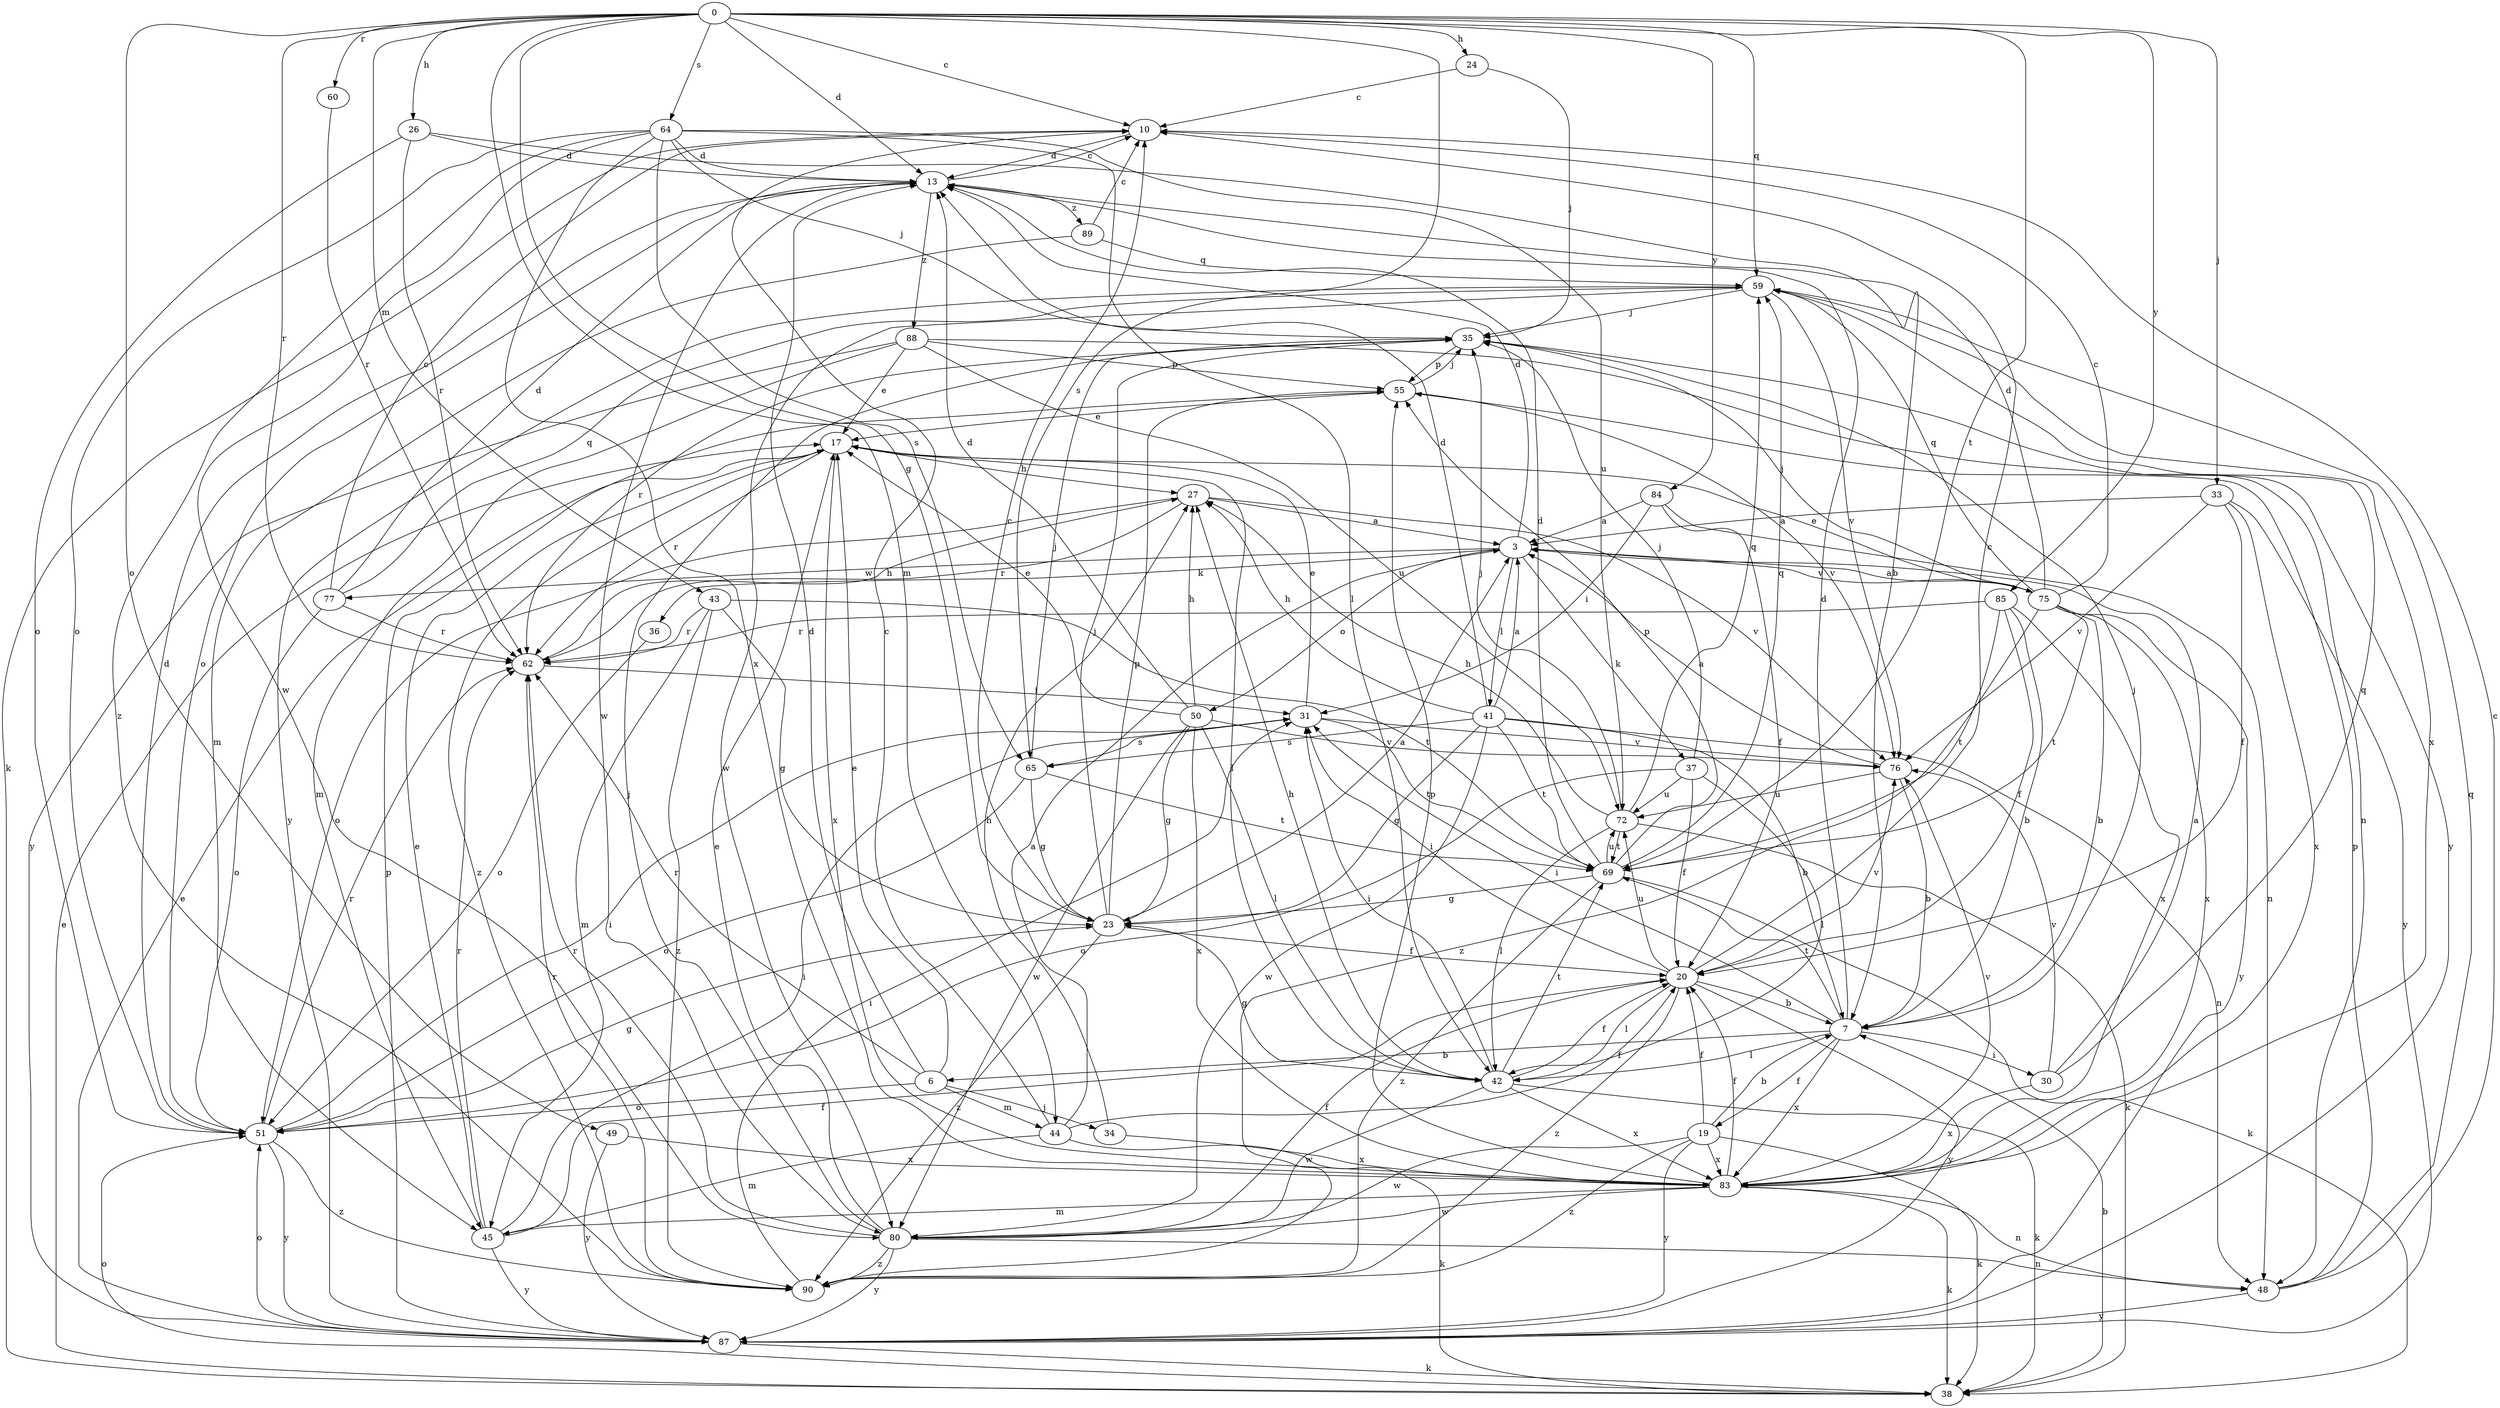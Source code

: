 strict digraph  {
0;
3;
6;
7;
10;
13;
17;
19;
20;
23;
24;
26;
27;
30;
31;
33;
34;
35;
36;
37;
38;
41;
42;
43;
44;
45;
48;
49;
50;
51;
55;
59;
60;
62;
64;
65;
69;
72;
75;
76;
77;
80;
83;
84;
85;
87;
88;
89;
90;
0 -> 10  [label=c];
0 -> 13  [label=d];
0 -> 23  [label=g];
0 -> 24  [label=h];
0 -> 26  [label=h];
0 -> 33  [label=j];
0 -> 43  [label=m];
0 -> 44  [label=m];
0 -> 49  [label=o];
0 -> 59  [label=q];
0 -> 60  [label=r];
0 -> 62  [label=r];
0 -> 64  [label=s];
0 -> 65  [label=s];
0 -> 69  [label=t];
0 -> 84  [label=y];
0 -> 85  [label=y];
3 -> 13  [label=d];
3 -> 36  [label=k];
3 -> 37  [label=k];
3 -> 41  [label=l];
3 -> 50  [label=o];
3 -> 75  [label=v];
3 -> 77  [label=w];
6 -> 13  [label=d];
6 -> 17  [label=e];
6 -> 34  [label=j];
6 -> 44  [label=m];
6 -> 51  [label=o];
6 -> 62  [label=r];
7 -> 6  [label=b];
7 -> 13  [label=d];
7 -> 19  [label=f];
7 -> 30  [label=i];
7 -> 31  [label=i];
7 -> 35  [label=j];
7 -> 42  [label=l];
7 -> 69  [label=t];
7 -> 83  [label=x];
10 -> 13  [label=d];
10 -> 38  [label=k];
13 -> 10  [label=c];
13 -> 51  [label=o];
13 -> 80  [label=w];
13 -> 88  [label=z];
13 -> 89  [label=z];
17 -> 27  [label=h];
17 -> 42  [label=l];
17 -> 62  [label=r];
17 -> 83  [label=x];
17 -> 90  [label=z];
19 -> 7  [label=b];
19 -> 20  [label=f];
19 -> 38  [label=k];
19 -> 80  [label=w];
19 -> 83  [label=x];
19 -> 87  [label=y];
19 -> 90  [label=z];
20 -> 7  [label=b];
20 -> 10  [label=c];
20 -> 31  [label=i];
20 -> 42  [label=l];
20 -> 72  [label=u];
20 -> 76  [label=v];
20 -> 87  [label=y];
20 -> 90  [label=z];
23 -> 3  [label=a];
23 -> 10  [label=c];
23 -> 20  [label=f];
23 -> 35  [label=j];
23 -> 55  [label=p];
23 -> 90  [label=z];
24 -> 10  [label=c];
24 -> 35  [label=j];
26 -> 7  [label=b];
26 -> 13  [label=d];
26 -> 51  [label=o];
26 -> 62  [label=r];
27 -> 3  [label=a];
27 -> 51  [label=o];
27 -> 62  [label=r];
27 -> 76  [label=v];
30 -> 3  [label=a];
30 -> 59  [label=q];
30 -> 76  [label=v];
30 -> 83  [label=x];
31 -> 17  [label=e];
31 -> 65  [label=s];
31 -> 69  [label=t];
31 -> 76  [label=v];
33 -> 3  [label=a];
33 -> 20  [label=f];
33 -> 76  [label=v];
33 -> 83  [label=x];
33 -> 87  [label=y];
34 -> 27  [label=h];
34 -> 83  [label=x];
35 -> 55  [label=p];
35 -> 62  [label=r];
35 -> 87  [label=y];
36 -> 51  [label=o];
37 -> 20  [label=f];
37 -> 35  [label=j];
37 -> 42  [label=l];
37 -> 51  [label=o];
37 -> 72  [label=u];
38 -> 7  [label=b];
38 -> 17  [label=e];
38 -> 51  [label=o];
41 -> 3  [label=a];
41 -> 7  [label=b];
41 -> 13  [label=d];
41 -> 23  [label=g];
41 -> 27  [label=h];
41 -> 48  [label=n];
41 -> 65  [label=s];
41 -> 69  [label=t];
41 -> 80  [label=w];
42 -> 20  [label=f];
42 -> 23  [label=g];
42 -> 27  [label=h];
42 -> 31  [label=i];
42 -> 38  [label=k];
42 -> 69  [label=t];
42 -> 80  [label=w];
42 -> 83  [label=x];
43 -> 23  [label=g];
43 -> 45  [label=m];
43 -> 62  [label=r];
43 -> 69  [label=t];
43 -> 90  [label=z];
44 -> 3  [label=a];
44 -> 10  [label=c];
44 -> 20  [label=f];
44 -> 38  [label=k];
44 -> 45  [label=m];
45 -> 17  [label=e];
45 -> 20  [label=f];
45 -> 31  [label=i];
45 -> 62  [label=r];
45 -> 87  [label=y];
48 -> 10  [label=c];
48 -> 55  [label=p];
48 -> 59  [label=q];
48 -> 87  [label=y];
49 -> 83  [label=x];
49 -> 87  [label=y];
50 -> 13  [label=d];
50 -> 17  [label=e];
50 -> 23  [label=g];
50 -> 27  [label=h];
50 -> 42  [label=l];
50 -> 76  [label=v];
50 -> 80  [label=w];
50 -> 83  [label=x];
51 -> 13  [label=d];
51 -> 23  [label=g];
51 -> 31  [label=i];
51 -> 62  [label=r];
51 -> 87  [label=y];
51 -> 90  [label=z];
55 -> 17  [label=e];
55 -> 35  [label=j];
55 -> 76  [label=v];
59 -> 35  [label=j];
59 -> 76  [label=v];
59 -> 80  [label=w];
59 -> 83  [label=x];
59 -> 87  [label=y];
60 -> 62  [label=r];
62 -> 27  [label=h];
62 -> 31  [label=i];
64 -> 13  [label=d];
64 -> 35  [label=j];
64 -> 42  [label=l];
64 -> 51  [label=o];
64 -> 65  [label=s];
64 -> 72  [label=u];
64 -> 80  [label=w];
64 -> 83  [label=x];
64 -> 90  [label=z];
65 -> 23  [label=g];
65 -> 35  [label=j];
65 -> 51  [label=o];
65 -> 69  [label=t];
69 -> 13  [label=d];
69 -> 23  [label=g];
69 -> 38  [label=k];
69 -> 55  [label=p];
69 -> 59  [label=q];
69 -> 72  [label=u];
69 -> 90  [label=z];
72 -> 27  [label=h];
72 -> 35  [label=j];
72 -> 38  [label=k];
72 -> 42  [label=l];
72 -> 59  [label=q];
72 -> 69  [label=t];
75 -> 3  [label=a];
75 -> 7  [label=b];
75 -> 10  [label=c];
75 -> 13  [label=d];
75 -> 17  [label=e];
75 -> 35  [label=j];
75 -> 59  [label=q];
75 -> 69  [label=t];
75 -> 83  [label=x];
75 -> 87  [label=y];
75 -> 90  [label=z];
76 -> 3  [label=a];
76 -> 7  [label=b];
76 -> 72  [label=u];
77 -> 10  [label=c];
77 -> 13  [label=d];
77 -> 51  [label=o];
77 -> 59  [label=q];
77 -> 62  [label=r];
80 -> 17  [label=e];
80 -> 20  [label=f];
80 -> 35  [label=j];
80 -> 48  [label=n];
80 -> 62  [label=r];
80 -> 87  [label=y];
80 -> 90  [label=z];
83 -> 20  [label=f];
83 -> 38  [label=k];
83 -> 45  [label=m];
83 -> 48  [label=n];
83 -> 55  [label=p];
83 -> 76  [label=v];
83 -> 80  [label=w];
84 -> 3  [label=a];
84 -> 20  [label=f];
84 -> 31  [label=i];
84 -> 48  [label=n];
85 -> 7  [label=b];
85 -> 20  [label=f];
85 -> 62  [label=r];
85 -> 69  [label=t];
85 -> 83  [label=x];
87 -> 17  [label=e];
87 -> 38  [label=k];
87 -> 51  [label=o];
87 -> 55  [label=p];
88 -> 17  [label=e];
88 -> 45  [label=m];
88 -> 48  [label=n];
88 -> 55  [label=p];
88 -> 72  [label=u];
88 -> 87  [label=y];
89 -> 10  [label=c];
89 -> 45  [label=m];
89 -> 59  [label=q];
90 -> 31  [label=i];
90 -> 62  [label=r];
}

